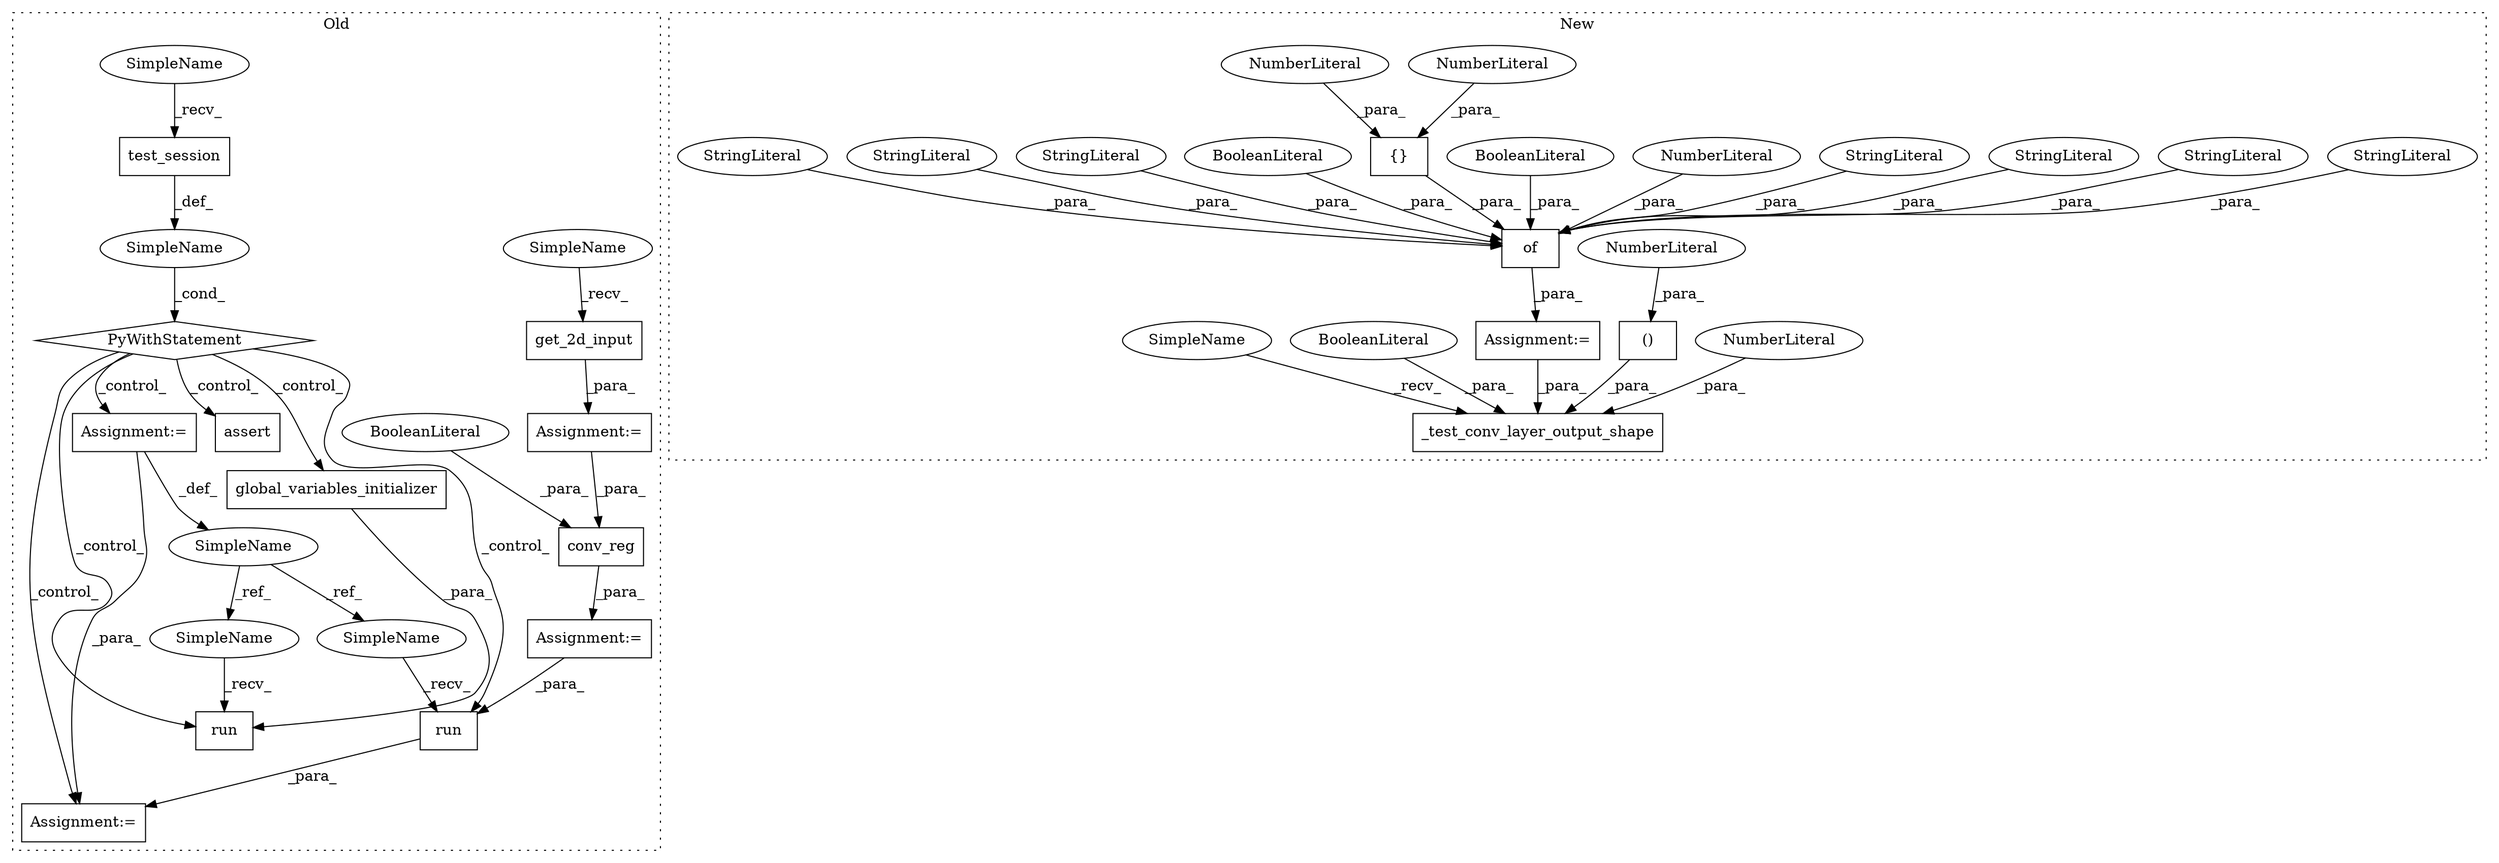 digraph G {
subgraph cluster0 {
1 [label="get_2d_input" a="32" s="13377" l="14" shape="box"];
6 [label="test_session" a="32" s="13576" l="14" shape="box"];
7 [label="PyWithStatement" a="104" s="13561,13590" l="10,2" shape="diamond"];
8 [label="run" a="32" s="13621,13666" l="4,1" shape="box"];
9 [label="SimpleName" a="42" s="" l="" shape="ellipse"];
10 [label="run" a="32" s="13687,13703" l="4,1" shape="box"];
11 [label="SimpleName" a="42" s="13604" l="4" shape="ellipse"];
16 [label="global_variables_initializer" a="32" s="13636" l="30" shape="box"];
17 [label="assert" a="32" s="13717,13799" l="22,1" shape="box"];
18 [label="Assignment:=" a="7" s="13604" l="4" shape="box"];
19 [label="Assignment:=" a="7" s="13681" l="1" shape="box"];
20 [label="Assignment:=" a="7" s="13371" l="1" shape="box"];
21 [label="Assignment:=" a="7" s="13510" l="1" shape="box"];
30 [label="conv_reg" a="32" s="13511,13533" l="9,1" shape="box"];
34 [label="BooleanLiteral" a="9" s="13525" l="4" shape="ellipse"];
36 [label="SimpleName" a="42" s="13372" l="4" shape="ellipse"];
37 [label="SimpleName" a="42" s="13571" l="4" shape="ellipse"];
38 [label="SimpleName" a="42" s="13682" l="4" shape="ellipse"];
39 [label="SimpleName" a="42" s="13616" l="4" shape="ellipse"];
label = "Old";
style="dotted";
}
subgraph cluster1 {
2 [label="_test_conv_layer_output_shape" a="32" s="11412,11511" l="30,1" shape="box"];
3 [label="()" a="106" s="11461" l="44" shape="box"];
4 [label="NumberLiteral" a="34" s="11442" l="1" shape="ellipse"];
5 [label="of" a="32" s="11206,11400" l="3,1" shape="box"];
12 [label="StringLiteral" a="45" s="11209" l="15" shape="ellipse"];
13 [label="StringLiteral" a="45" s="11281" l="11" shape="ellipse"];
14 [label="StringLiteral" a="45" s="11257" l="8" shape="ellipse"];
15 [label="StringLiteral" a="45" s="11334" l="9" shape="ellipse"];
22 [label="NumberLiteral" a="34" s="11225" l="2" shape="ellipse"];
23 [label="BooleanLiteral" a="9" s="11309" l="4" shape="ellipse"];
24 [label="{}" a="4" s="11251,11255" l="1,1" shape="box"];
25 [label="NumberLiteral" a="34" s="11252" l="1" shape="ellipse"];
26 [label="NumberLiteral" a="34" s="11254" l="1" shape="ellipse"];
27 [label="NumberLiteral" a="34" s="11475" l="1" shape="ellipse"];
28 [label="BooleanLiteral" a="9" s="11293" l="5" shape="ellipse"];
29 [label="StringLiteral" a="45" s="11344" l="7" shape="ellipse"];
31 [label="StringLiteral" a="45" s="11352" l="15" shape="ellipse"];
32 [label="StringLiteral" a="45" s="11228" l="13" shape="ellipse"];
33 [label="BooleanLiteral" a="9" s="11507" l="4" shape="ellipse"];
35 [label="Assignment:=" a="7" s="11201" l="1" shape="box"];
40 [label="SimpleName" a="42" s="11407" l="4" shape="ellipse"];
label = "New";
style="dotted";
}
1 -> 20 [label="_para_"];
3 -> 2 [label="_para_"];
4 -> 2 [label="_para_"];
5 -> 35 [label="_para_"];
6 -> 9 [label="_def_"];
7 -> 18 [label="_control_"];
7 -> 10 [label="_control_"];
7 -> 8 [label="_control_"];
7 -> 17 [label="_control_"];
7 -> 16 [label="_control_"];
7 -> 19 [label="_control_"];
9 -> 7 [label="_cond_"];
10 -> 19 [label="_para_"];
11 -> 39 [label="_ref_"];
11 -> 38 [label="_ref_"];
12 -> 5 [label="_para_"];
13 -> 5 [label="_para_"];
14 -> 5 [label="_para_"];
15 -> 5 [label="_para_"];
16 -> 8 [label="_para_"];
18 -> 11 [label="_def_"];
18 -> 19 [label="_para_"];
20 -> 30 [label="_para_"];
21 -> 10 [label="_para_"];
22 -> 5 [label="_para_"];
23 -> 5 [label="_para_"];
24 -> 5 [label="_para_"];
25 -> 24 [label="_para_"];
26 -> 24 [label="_para_"];
27 -> 3 [label="_para_"];
28 -> 5 [label="_para_"];
29 -> 5 [label="_para_"];
30 -> 21 [label="_para_"];
31 -> 5 [label="_para_"];
32 -> 5 [label="_para_"];
33 -> 2 [label="_para_"];
34 -> 30 [label="_para_"];
35 -> 2 [label="_para_"];
36 -> 1 [label="_recv_"];
37 -> 6 [label="_recv_"];
38 -> 10 [label="_recv_"];
39 -> 8 [label="_recv_"];
40 -> 2 [label="_recv_"];
}